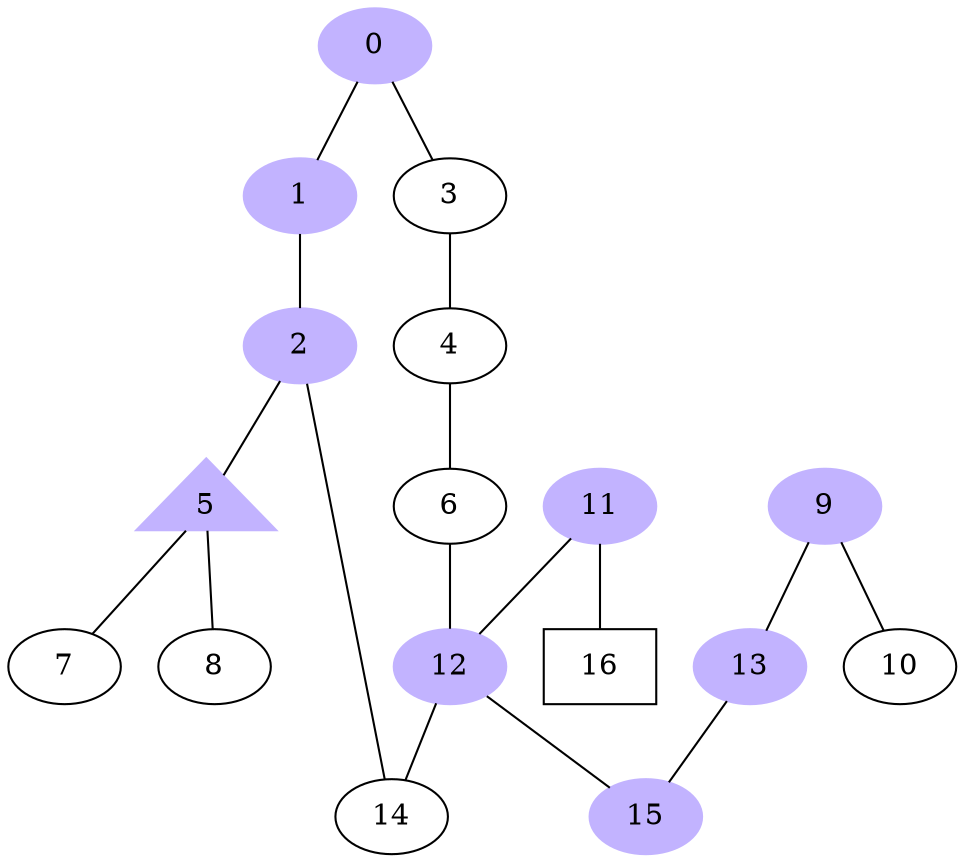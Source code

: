 graph G{ 
0[color=".7 .3 1.0"][style=filled];
1[color=".7 .3 1.0"][style=filled];
2[color=".7 .3 1.0"][style=filled];
3;
4;
5[color=".7 .3 1.0"][style=filled][shape=triangle];
6;
7;
8;
9[color=".7 .3 1.0"][style=filled];
10;
11[color=".7 .3 1.0"][style=filled];
12[color=".7 .3 1.0"][style=filled];
13[color=".7 .3 1.0"][style=filled];
14;
15[color=".7 .3 1.0"][style=filled];
16[shape=box];
0 -- 1;
0 -- 3;
1 -- 2;
2 -- 5;
2 -- 14;
3 -- 4;
4 -- 6;
5 -- 7;
5 -- 8;
6 -- 12;
9 -- 10;
9 -- 13;
11 -- 12;
11 -- 16;
12 -- 14;
12 -- 15;
13 -- 15;
}
